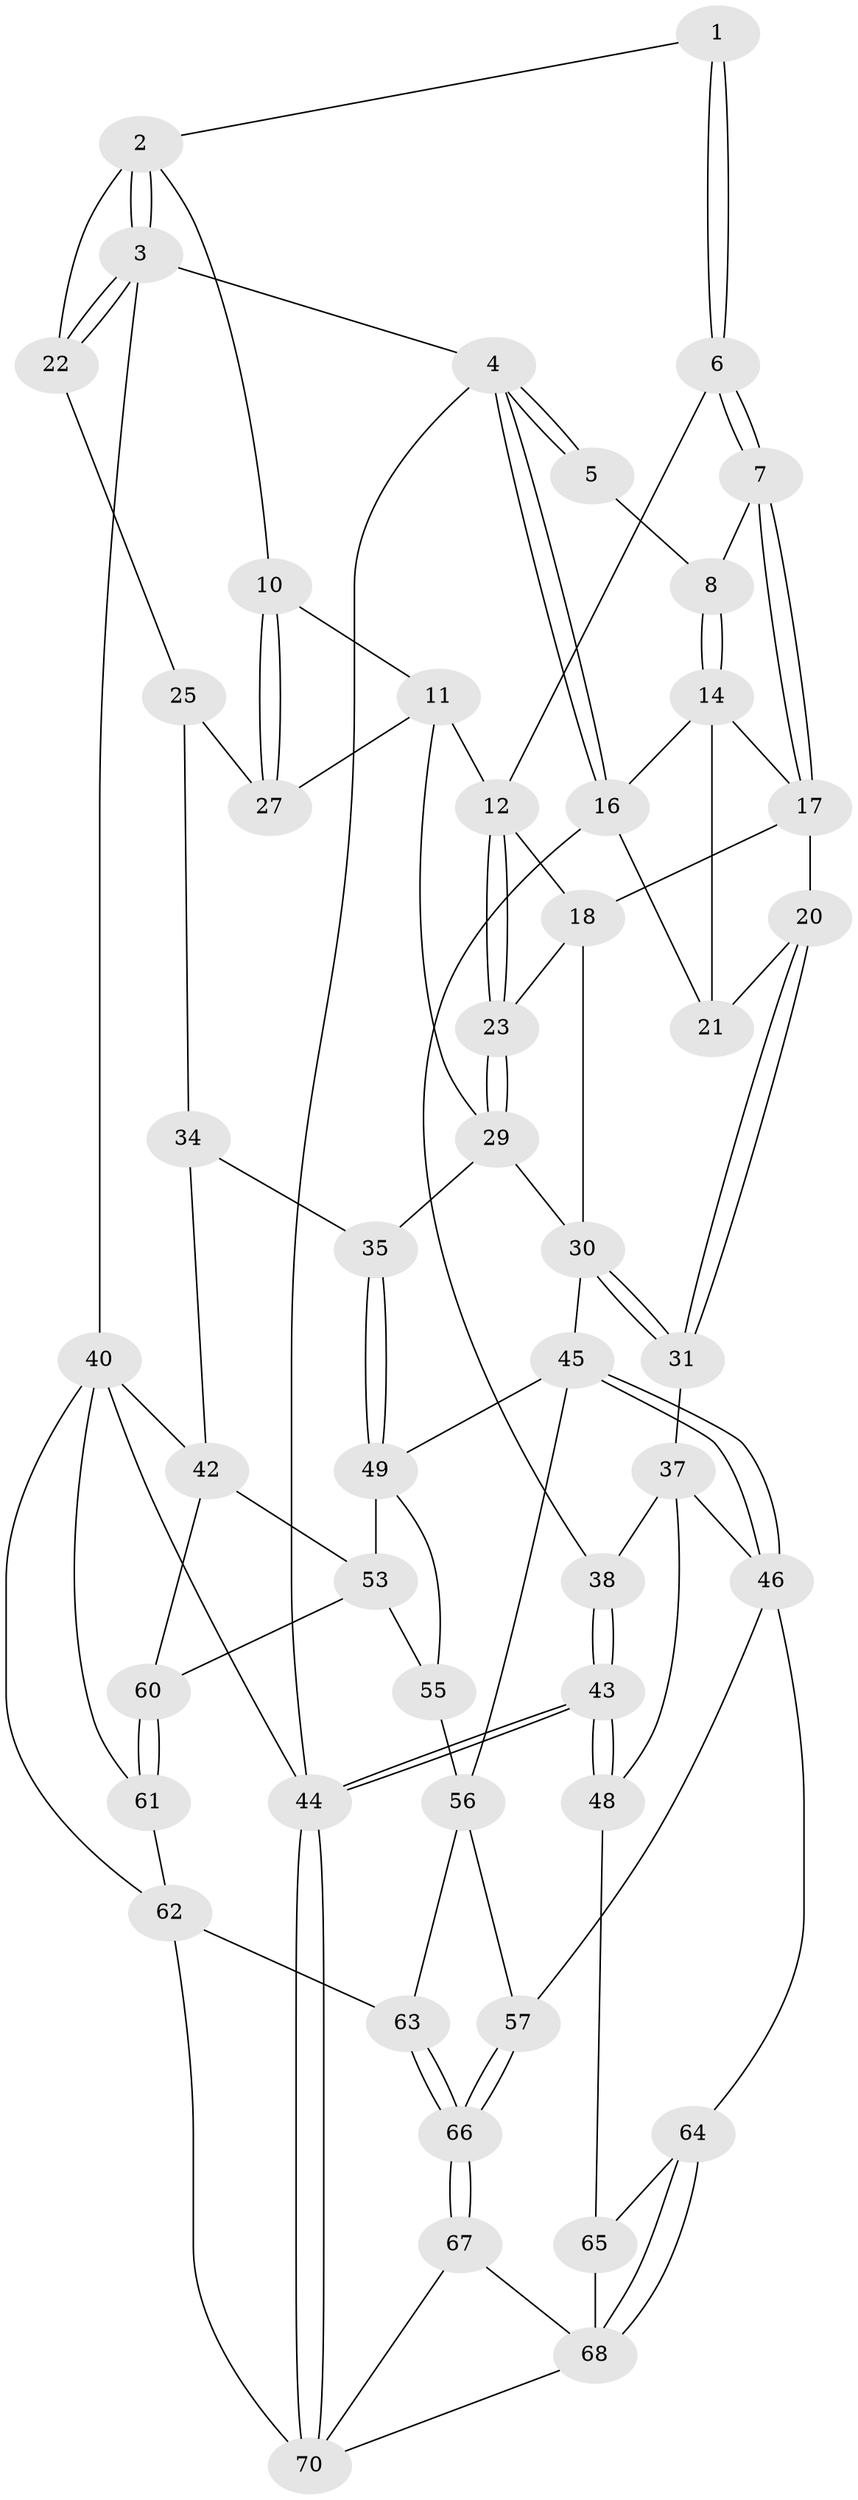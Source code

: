 // Generated by graph-tools (version 1.1) at 2025/52/02/27/25 19:52:43]
// undirected, 50 vertices, 110 edges
graph export_dot {
graph [start="1"]
  node [color=gray90,style=filled];
  1 [pos="+0.6040172416438645+0"];
  2 [pos="+0.8599145688435945+0",super="+9"];
  3 [pos="+1+0"];
  4 [pos="+0+0"];
  5 [pos="+0.23665332594667038+0"];
  6 [pos="+0.5936152357874989+0"];
  7 [pos="+0.2964596445524215+0.07681494720950481"];
  8 [pos="+0.25652694665768905+0.05654212408407353"];
  10 [pos="+0.8185844781848777+0.1366770548569452"];
  11 [pos="+0.6744822435270114+0.08369339782067853",super="+28"];
  12 [pos="+0.654305543831576+0.04992349988446199",super="+13"];
  14 [pos="+0.22221693473381587+0.08099900712521507",super="+15"];
  16 [pos="+0+0.08398561566880519",super="+36"];
  17 [pos="+0.39686891868242513+0.20165812606145753",super="+19"];
  18 [pos="+0.4225613189584531+0.20030522932799874",super="+24"];
  20 [pos="+0.257884761124883+0.30529198529726687"];
  21 [pos="+0.19971233793658547+0.2974378211037542"];
  22 [pos="+1+0.15621778688388036"];
  23 [pos="+0.5272881603880984+0.2622780766986638"];
  25 [pos="+1+0.3297522504145458",super="+26"];
  27 [pos="+0.8288895802464461+0.25404712379065936"];
  29 [pos="+0.645292149522261+0.3238364218664793",super="+32"];
  30 [pos="+0.4172131994304499+0.5006894084275657",super="+33"];
  31 [pos="+0.3149252869468041+0.45721573322176773"];
  34 [pos="+0.7524230218518061+0.5057963501282186",super="+39"];
  35 [pos="+0.7153412439873273+0.5150346842857986"];
  37 [pos="+0.20096462911418825+0.530232006195018",super="+47"];
  38 [pos="+0+0.3364788564813235"];
  40 [pos="+1+1",super="+41"];
  42 [pos="+1+0.7670702725291363",super="+52"];
  43 [pos="+0+0.6655402106814153"];
  44 [pos="+0+1"];
  45 [pos="+0.44124789897645433+0.6221173011915133",super="+51"];
  46 [pos="+0.33833385306788544+0.7285694687734975",super="+58"];
  48 [pos="+0.0620443340070157+0.7051551511919818"];
  49 [pos="+0.7217688469050605+0.5952480432022682",super="+50"];
  53 [pos="+0.7384451583021863+0.6506235809244586",super="+54"];
  55 [pos="+0.6199767815905455+0.7729501508900234"];
  56 [pos="+0.5081876529862255+0.8120099305669602",super="+59"];
  57 [pos="+0.34661337573116413+0.7621317305924954"];
  60 [pos="+0.7591038046160784+0.8822397847899036"];
  61 [pos="+0.7445898300649537+0.9196554523974612"];
  62 [pos="+0.7434256669861438+0.9210870701450345",super="+71"];
  63 [pos="+0.5459216667190313+0.9086261939160759"];
  64 [pos="+0.25035997820421607+0.7997666718870645"];
  65 [pos="+0.14648442234282041+0.7848964694910017"];
  66 [pos="+0.4822097100965645+0.9796019257321221"];
  67 [pos="+0.4415131629432376+1"];
  68 [pos="+0.26144520125958953+0.879107594210363",super="+69"];
  70 [pos="+0+1",super="+72"];
  1 -- 2;
  1 -- 6;
  1 -- 6;
  2 -- 3;
  2 -- 3;
  2 -- 10;
  2 -- 22;
  3 -- 4;
  3 -- 22;
  3 -- 22;
  3 -- 40;
  4 -- 5;
  4 -- 5;
  4 -- 16;
  4 -- 16;
  4 -- 44;
  5 -- 8;
  6 -- 7;
  6 -- 7;
  6 -- 12;
  7 -- 8;
  7 -- 17;
  7 -- 17;
  8 -- 14;
  8 -- 14;
  10 -- 11;
  10 -- 27;
  10 -- 27;
  11 -- 12;
  11 -- 27;
  11 -- 29;
  12 -- 23;
  12 -- 23;
  12 -- 18;
  14 -- 17;
  14 -- 16;
  14 -- 21;
  16 -- 21;
  16 -- 38;
  17 -- 18;
  17 -- 20;
  18 -- 30;
  18 -- 23;
  20 -- 21;
  20 -- 31;
  20 -- 31;
  22 -- 25;
  23 -- 29;
  23 -- 29;
  25 -- 34 [weight=2];
  25 -- 27;
  29 -- 35;
  29 -- 30;
  30 -- 31;
  30 -- 31;
  30 -- 45;
  31 -- 37;
  34 -- 35;
  34 -- 42;
  35 -- 49;
  35 -- 49;
  37 -- 38;
  37 -- 48;
  37 -- 46;
  38 -- 43;
  38 -- 43;
  40 -- 44;
  40 -- 42;
  40 -- 61;
  40 -- 62;
  42 -- 60;
  42 -- 53;
  43 -- 44;
  43 -- 44;
  43 -- 48;
  43 -- 48;
  44 -- 70;
  44 -- 70;
  45 -- 46;
  45 -- 46;
  45 -- 56;
  45 -- 49;
  46 -- 64;
  46 -- 57;
  48 -- 65;
  49 -- 53;
  49 -- 55;
  53 -- 60;
  53 -- 55;
  55 -- 56;
  56 -- 57;
  56 -- 63;
  57 -- 66;
  57 -- 66;
  60 -- 61;
  60 -- 61;
  61 -- 62;
  62 -- 63;
  62 -- 70;
  63 -- 66;
  63 -- 66;
  64 -- 65;
  64 -- 68;
  64 -- 68;
  65 -- 68;
  66 -- 67;
  66 -- 67;
  67 -- 68;
  67 -- 70;
  68 -- 70;
}
